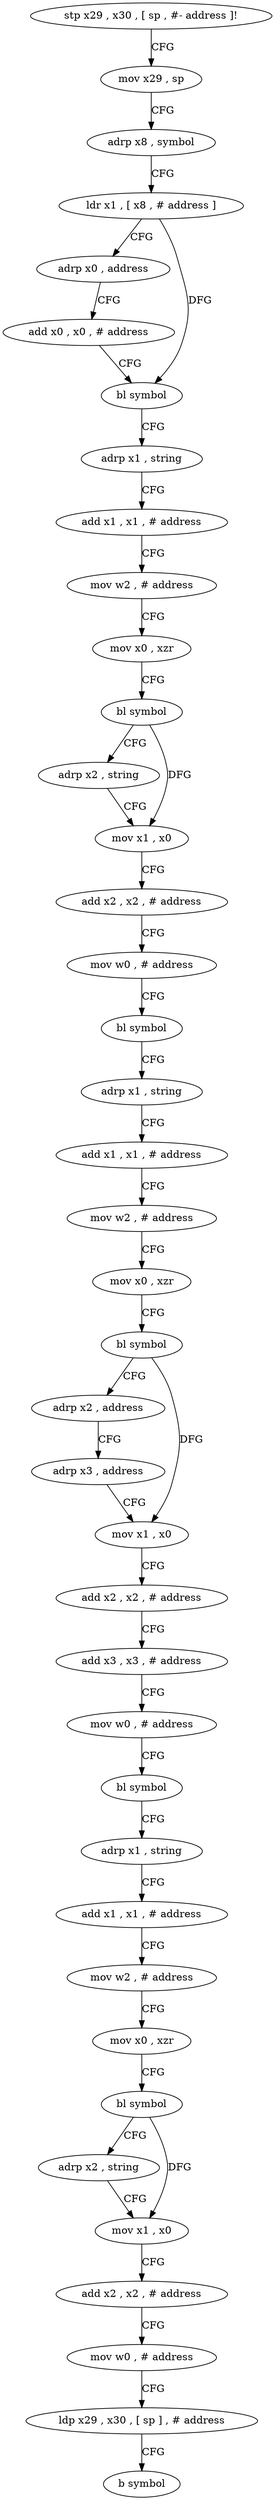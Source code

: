digraph "func" {
"4263252" [label = "stp x29 , x30 , [ sp , #- address ]!" ]
"4263256" [label = "mov x29 , sp" ]
"4263260" [label = "adrp x8 , symbol" ]
"4263264" [label = "ldr x1 , [ x8 , # address ]" ]
"4263268" [label = "adrp x0 , address" ]
"4263272" [label = "add x0 , x0 , # address" ]
"4263276" [label = "bl symbol" ]
"4263280" [label = "adrp x1 , string" ]
"4263284" [label = "add x1 , x1 , # address" ]
"4263288" [label = "mov w2 , # address" ]
"4263292" [label = "mov x0 , xzr" ]
"4263296" [label = "bl symbol" ]
"4263300" [label = "adrp x2 , string" ]
"4263304" [label = "mov x1 , x0" ]
"4263308" [label = "add x2 , x2 , # address" ]
"4263312" [label = "mov w0 , # address" ]
"4263316" [label = "bl symbol" ]
"4263320" [label = "adrp x1 , string" ]
"4263324" [label = "add x1 , x1 , # address" ]
"4263328" [label = "mov w2 , # address" ]
"4263332" [label = "mov x0 , xzr" ]
"4263336" [label = "bl symbol" ]
"4263340" [label = "adrp x2 , address" ]
"4263344" [label = "adrp x3 , address" ]
"4263348" [label = "mov x1 , x0" ]
"4263352" [label = "add x2 , x2 , # address" ]
"4263356" [label = "add x3 , x3 , # address" ]
"4263360" [label = "mov w0 , # address" ]
"4263364" [label = "bl symbol" ]
"4263368" [label = "adrp x1 , string" ]
"4263372" [label = "add x1 , x1 , # address" ]
"4263376" [label = "mov w2 , # address" ]
"4263380" [label = "mov x0 , xzr" ]
"4263384" [label = "bl symbol" ]
"4263388" [label = "adrp x2 , string" ]
"4263392" [label = "mov x1 , x0" ]
"4263396" [label = "add x2 , x2 , # address" ]
"4263400" [label = "mov w0 , # address" ]
"4263404" [label = "ldp x29 , x30 , [ sp ] , # address" ]
"4263408" [label = "b symbol" ]
"4263252" -> "4263256" [ label = "CFG" ]
"4263256" -> "4263260" [ label = "CFG" ]
"4263260" -> "4263264" [ label = "CFG" ]
"4263264" -> "4263268" [ label = "CFG" ]
"4263264" -> "4263276" [ label = "DFG" ]
"4263268" -> "4263272" [ label = "CFG" ]
"4263272" -> "4263276" [ label = "CFG" ]
"4263276" -> "4263280" [ label = "CFG" ]
"4263280" -> "4263284" [ label = "CFG" ]
"4263284" -> "4263288" [ label = "CFG" ]
"4263288" -> "4263292" [ label = "CFG" ]
"4263292" -> "4263296" [ label = "CFG" ]
"4263296" -> "4263300" [ label = "CFG" ]
"4263296" -> "4263304" [ label = "DFG" ]
"4263300" -> "4263304" [ label = "CFG" ]
"4263304" -> "4263308" [ label = "CFG" ]
"4263308" -> "4263312" [ label = "CFG" ]
"4263312" -> "4263316" [ label = "CFG" ]
"4263316" -> "4263320" [ label = "CFG" ]
"4263320" -> "4263324" [ label = "CFG" ]
"4263324" -> "4263328" [ label = "CFG" ]
"4263328" -> "4263332" [ label = "CFG" ]
"4263332" -> "4263336" [ label = "CFG" ]
"4263336" -> "4263340" [ label = "CFG" ]
"4263336" -> "4263348" [ label = "DFG" ]
"4263340" -> "4263344" [ label = "CFG" ]
"4263344" -> "4263348" [ label = "CFG" ]
"4263348" -> "4263352" [ label = "CFG" ]
"4263352" -> "4263356" [ label = "CFG" ]
"4263356" -> "4263360" [ label = "CFG" ]
"4263360" -> "4263364" [ label = "CFG" ]
"4263364" -> "4263368" [ label = "CFG" ]
"4263368" -> "4263372" [ label = "CFG" ]
"4263372" -> "4263376" [ label = "CFG" ]
"4263376" -> "4263380" [ label = "CFG" ]
"4263380" -> "4263384" [ label = "CFG" ]
"4263384" -> "4263388" [ label = "CFG" ]
"4263384" -> "4263392" [ label = "DFG" ]
"4263388" -> "4263392" [ label = "CFG" ]
"4263392" -> "4263396" [ label = "CFG" ]
"4263396" -> "4263400" [ label = "CFG" ]
"4263400" -> "4263404" [ label = "CFG" ]
"4263404" -> "4263408" [ label = "CFG" ]
}
